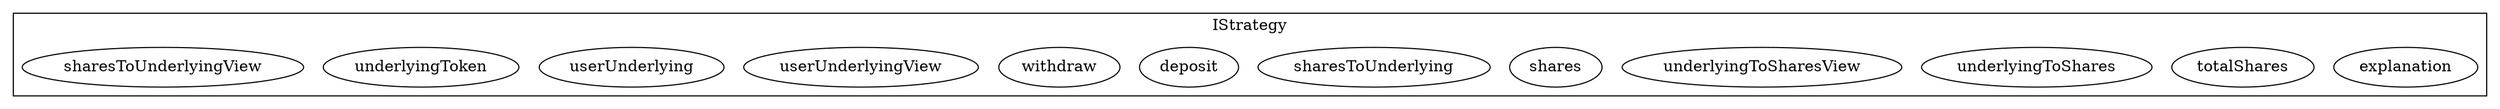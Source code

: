 strict digraph {
subgraph cluster_3384_IStrategy {
label = "IStrategy"
"3384_explanation" [label="explanation"]
"3384_totalShares" [label="totalShares"]
"3384_underlyingToShares" [label="underlyingToShares"]
"3384_underlyingToSharesView" [label="underlyingToSharesView"]
"3384_shares" [label="shares"]
"3384_sharesToUnderlying" [label="sharesToUnderlying"]
"3384_deposit" [label="deposit"]
"3384_withdraw" [label="withdraw"]
"3384_userUnderlyingView" [label="userUnderlyingView"]
"3384_userUnderlying" [label="userUnderlying"]
"3384_underlyingToken" [label="underlyingToken"]
"3384_sharesToUnderlyingView" [label="sharesToUnderlyingView"]
}subgraph cluster_solidity {
label = "[Solidity]"
}
}